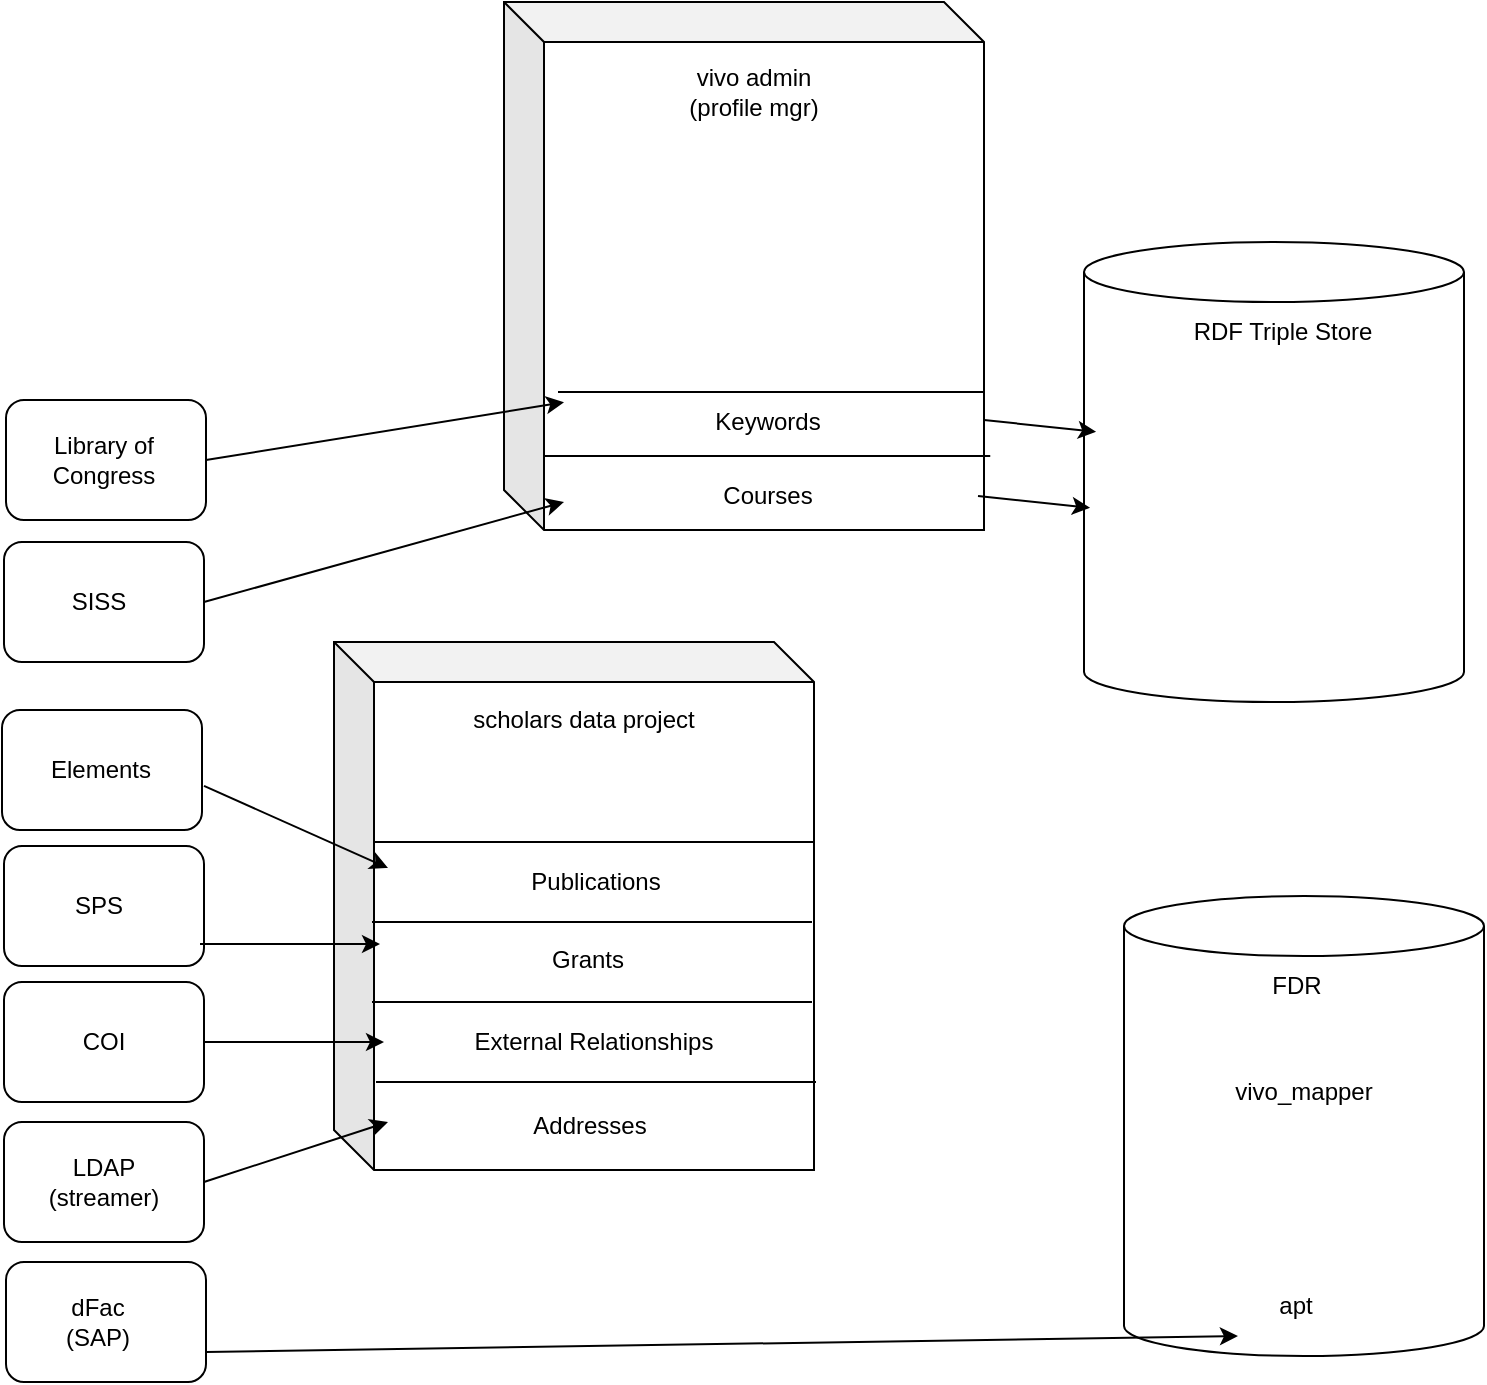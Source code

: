 <mxfile version="18.1.3" type="github">
  <diagram id="IqyoLkYpXTlPL6i7CgRo" name="Page-1">
    <mxGraphModel dx="1186" dy="729" grid="1" gridSize="10" guides="1" tooltips="1" connect="1" arrows="1" fold="1" page="1" pageScale="1" pageWidth="1200" pageHeight="1600" math="0" shadow="0">
      <root>
        <mxCell id="0" />
        <mxCell id="1" parent="0" />
        <mxCell id="lp7IjSpatS8nkD8hHzZR-25" value="" style="shape=cube;whiteSpace=wrap;html=1;boundedLbl=1;backgroundOutline=1;darkOpacity=0.05;darkOpacity2=0.1;" vertex="1" parent="1">
          <mxGeometry x="235" y="350" width="240" height="264" as="geometry" />
        </mxCell>
        <mxCell id="lp7IjSpatS8nkD8hHzZR-4" value="" style="group" vertex="1" connectable="0" parent="1">
          <mxGeometry x="71" y="660" width="100" height="60" as="geometry" />
        </mxCell>
        <mxCell id="lp7IjSpatS8nkD8hHzZR-1" value="" style="rounded=1;whiteSpace=wrap;html=1;" vertex="1" parent="lp7IjSpatS8nkD8hHzZR-4">
          <mxGeometry width="100" height="60" as="geometry" />
        </mxCell>
        <mxCell id="lp7IjSpatS8nkD8hHzZR-2" value="&lt;div&gt;dFac&lt;/div&gt;&lt;div&gt;(SAP)&lt;br&gt;&lt;/div&gt;" style="text;html=1;strokeColor=none;fillColor=none;align=center;verticalAlign=middle;whiteSpace=wrap;rounded=0;" vertex="1" parent="lp7IjSpatS8nkD8hHzZR-4">
          <mxGeometry x="21" y="17" width="50" height="25" as="geometry" />
        </mxCell>
        <mxCell id="lp7IjSpatS8nkD8hHzZR-5" value="" style="group" vertex="1" connectable="0" parent="1">
          <mxGeometry x="70" y="452" width="100" height="60" as="geometry" />
        </mxCell>
        <mxCell id="lp7IjSpatS8nkD8hHzZR-6" value="" style="rounded=1;whiteSpace=wrap;html=1;" vertex="1" parent="lp7IjSpatS8nkD8hHzZR-5">
          <mxGeometry width="100" height="60" as="geometry" />
        </mxCell>
        <mxCell id="lp7IjSpatS8nkD8hHzZR-7" value="SPS" style="text;html=1;strokeColor=none;fillColor=none;align=center;verticalAlign=middle;whiteSpace=wrap;rounded=0;" vertex="1" parent="lp7IjSpatS8nkD8hHzZR-5">
          <mxGeometry x="25" y="23" width="45" height="13" as="geometry" />
        </mxCell>
        <mxCell id="lp7IjSpatS8nkD8hHzZR-12" value="" style="group" vertex="1" connectable="0" parent="1">
          <mxGeometry x="90" y="174" width="100" height="60" as="geometry" />
        </mxCell>
        <mxCell id="lp7IjSpatS8nkD8hHzZR-13" value="" style="rounded=1;whiteSpace=wrap;html=1;" vertex="1" parent="lp7IjSpatS8nkD8hHzZR-12">
          <mxGeometry x="-21" y="210" width="100" height="60" as="geometry" />
        </mxCell>
        <mxCell id="lp7IjSpatS8nkD8hHzZR-16" value="Elements" style="text;html=1;strokeColor=none;fillColor=none;align=center;verticalAlign=middle;whiteSpace=wrap;rounded=0;" vertex="1" parent="1">
          <mxGeometry x="96" y="407" width="45" height="13" as="geometry" />
        </mxCell>
        <mxCell id="lp7IjSpatS8nkD8hHzZR-17" value="COI" style="rounded=1;whiteSpace=wrap;html=1;" vertex="1" parent="1">
          <mxGeometry x="70" y="520" width="100" height="60" as="geometry" />
        </mxCell>
        <mxCell id="lp7IjSpatS8nkD8hHzZR-18" value="&lt;div&gt;LDAP &lt;br&gt;&lt;/div&gt;&lt;div&gt;(streamer)&lt;/div&gt;" style="rounded=1;whiteSpace=wrap;html=1;" vertex="1" parent="1">
          <mxGeometry x="70" y="590" width="100" height="60" as="geometry" />
        </mxCell>
        <mxCell id="lp7IjSpatS8nkD8hHzZR-35" value="" style="group" vertex="1" connectable="0" parent="1">
          <mxGeometry x="630" y="477" width="180" height="230" as="geometry" />
        </mxCell>
        <mxCell id="lp7IjSpatS8nkD8hHzZR-21" value="" style="shape=cylinder3;whiteSpace=wrap;html=1;boundedLbl=1;backgroundOutline=1;size=15;" vertex="1" parent="lp7IjSpatS8nkD8hHzZR-35">
          <mxGeometry width="180" height="230" as="geometry" />
        </mxCell>
        <mxCell id="lp7IjSpatS8nkD8hHzZR-22" value="&lt;div&gt;FDR&lt;/div&gt;" style="text;html=1;strokeColor=none;fillColor=none;align=center;verticalAlign=middle;whiteSpace=wrap;rounded=0;" vertex="1" parent="lp7IjSpatS8nkD8hHzZR-35">
          <mxGeometry x="62.609" y="30" width="46.957" height="30" as="geometry" />
        </mxCell>
        <mxCell id="lp7IjSpatS8nkD8hHzZR-23" value="&lt;div&gt;vivo_mapper&lt;/div&gt;&lt;div&gt;&lt;br&gt;&lt;/div&gt;" style="text;html=1;strokeColor=none;fillColor=none;align=center;verticalAlign=middle;whiteSpace=wrap;rounded=0;" vertex="1" parent="lp7IjSpatS8nkD8hHzZR-35">
          <mxGeometry x="50.87" y="90" width="78.261" height="30" as="geometry" />
        </mxCell>
        <mxCell id="lp7IjSpatS8nkD8hHzZR-24" value="apt" style="text;html=1;strokeColor=none;fillColor=none;align=center;verticalAlign=middle;whiteSpace=wrap;rounded=0;" vertex="1" parent="lp7IjSpatS8nkD8hHzZR-35">
          <mxGeometry x="46.96" y="190" width="78.261" height="30" as="geometry" />
        </mxCell>
        <mxCell id="lp7IjSpatS8nkD8hHzZR-36" value="" style="group" vertex="1" connectable="0" parent="1">
          <mxGeometry x="610" y="150" width="190" height="230" as="geometry" />
        </mxCell>
        <mxCell id="lp7IjSpatS8nkD8hHzZR-37" value="" style="shape=cylinder3;whiteSpace=wrap;html=1;boundedLbl=1;backgroundOutline=1;size=15;" vertex="1" parent="lp7IjSpatS8nkD8hHzZR-36">
          <mxGeometry width="190" height="230" as="geometry" />
        </mxCell>
        <mxCell id="lp7IjSpatS8nkD8hHzZR-38" value="RDF Triple Store" style="text;html=1;strokeColor=none;fillColor=none;align=center;verticalAlign=middle;whiteSpace=wrap;rounded=0;" vertex="1" parent="lp7IjSpatS8nkD8hHzZR-36">
          <mxGeometry x="24.783" y="30" width="148.696" height="30" as="geometry" />
        </mxCell>
        <mxCell id="lp7IjSpatS8nkD8hHzZR-41" value="" style="group" vertex="1" connectable="0" parent="1">
          <mxGeometry x="254" y="374" width="222" height="196" as="geometry" />
        </mxCell>
        <mxCell id="lp7IjSpatS8nkD8hHzZR-20" value="scholars data project" style="text;html=1;strokeColor=none;fillColor=none;align=center;verticalAlign=middle;whiteSpace=wrap;rounded=0;" vertex="1" parent="lp7IjSpatS8nkD8hHzZR-41">
          <mxGeometry x="21" width="170" height="30" as="geometry" />
        </mxCell>
        <mxCell id="lp7IjSpatS8nkD8hHzZR-29" value="" style="endArrow=none;html=1;rounded=0;" edge="1" parent="lp7IjSpatS8nkD8hHzZR-41">
          <mxGeometry width="50" height="50" relative="1" as="geometry">
            <mxPoint x="1" y="76" as="sourcePoint" />
            <mxPoint x="221" y="76" as="targetPoint" />
          </mxGeometry>
        </mxCell>
        <mxCell id="lp7IjSpatS8nkD8hHzZR-30" value="" style="endArrow=none;html=1;rounded=0;" edge="1" parent="lp7IjSpatS8nkD8hHzZR-41">
          <mxGeometry width="50" height="50" relative="1" as="geometry">
            <mxPoint y="116" as="sourcePoint" />
            <mxPoint x="220" y="116" as="targetPoint" />
          </mxGeometry>
        </mxCell>
        <mxCell id="lp7IjSpatS8nkD8hHzZR-31" value="" style="endArrow=none;html=1;rounded=0;" edge="1" parent="lp7IjSpatS8nkD8hHzZR-41">
          <mxGeometry width="50" height="50" relative="1" as="geometry">
            <mxPoint y="156" as="sourcePoint" />
            <mxPoint x="220" y="156" as="targetPoint" />
          </mxGeometry>
        </mxCell>
        <mxCell id="lp7IjSpatS8nkD8hHzZR-32" value="" style="endArrow=none;html=1;rounded=0;" edge="1" parent="lp7IjSpatS8nkD8hHzZR-41">
          <mxGeometry width="50" height="50" relative="1" as="geometry">
            <mxPoint x="2" y="196" as="sourcePoint" />
            <mxPoint x="222" y="196" as="targetPoint" />
          </mxGeometry>
        </mxCell>
        <mxCell id="lp7IjSpatS8nkD8hHzZR-42" value="" style="shape=cube;whiteSpace=wrap;html=1;boundedLbl=1;backgroundOutline=1;darkOpacity=0.05;darkOpacity2=0.1;" vertex="1" parent="1">
          <mxGeometry x="320" y="30" width="240" height="264" as="geometry" />
        </mxCell>
        <mxCell id="lp7IjSpatS8nkD8hHzZR-43" value="&lt;div&gt;vivo admin &lt;br&gt;&lt;/div&gt;&lt;div&gt;(profile mgr)&lt;br&gt;&lt;/div&gt;" style="text;html=1;strokeColor=none;fillColor=none;align=center;verticalAlign=middle;whiteSpace=wrap;rounded=0;" vertex="1" parent="1">
          <mxGeometry x="360" y="60" width="170" height="30" as="geometry" />
        </mxCell>
        <mxCell id="lp7IjSpatS8nkD8hHzZR-44" value="" style="group" vertex="1" connectable="0" parent="1">
          <mxGeometry x="70" y="300" width="100" height="60" as="geometry" />
        </mxCell>
        <mxCell id="lp7IjSpatS8nkD8hHzZR-45" value="" style="rounded=1;whiteSpace=wrap;html=1;" vertex="1" parent="lp7IjSpatS8nkD8hHzZR-44">
          <mxGeometry width="100" height="60" as="geometry" />
        </mxCell>
        <mxCell id="lp7IjSpatS8nkD8hHzZR-46" value="SISS" style="text;html=1;strokeColor=none;fillColor=none;align=center;verticalAlign=middle;whiteSpace=wrap;rounded=0;" vertex="1" parent="lp7IjSpatS8nkD8hHzZR-44">
          <mxGeometry x="25" y="23" width="45" height="13" as="geometry" />
        </mxCell>
        <mxCell id="lp7IjSpatS8nkD8hHzZR-47" value="" style="rounded=1;whiteSpace=wrap;html=1;" vertex="1" parent="1">
          <mxGeometry x="71" y="229" width="100" height="60" as="geometry" />
        </mxCell>
        <mxCell id="lp7IjSpatS8nkD8hHzZR-48" value="Library of Congress" style="text;html=1;strokeColor=none;fillColor=none;align=center;verticalAlign=middle;whiteSpace=wrap;rounded=0;" vertex="1" parent="1">
          <mxGeometry x="90" y="244" width="60" height="30" as="geometry" />
        </mxCell>
        <mxCell id="lp7IjSpatS8nkD8hHzZR-49" value="" style="endArrow=classic;html=1;rounded=0;exitX=1;exitY=0.5;exitDx=0;exitDy=0;entryX=0.125;entryY=0.758;entryDx=0;entryDy=0;entryPerimeter=0;" edge="1" parent="1" source="lp7IjSpatS8nkD8hHzZR-47" target="lp7IjSpatS8nkD8hHzZR-42">
          <mxGeometry width="50" height="50" relative="1" as="geometry">
            <mxPoint x="360" y="410" as="sourcePoint" />
            <mxPoint x="410" y="360" as="targetPoint" />
          </mxGeometry>
        </mxCell>
        <mxCell id="lp7IjSpatS8nkD8hHzZR-50" value="" style="endArrow=classic;html=1;rounded=0;exitX=1;exitY=0.5;exitDx=0;exitDy=0;entryX=0.125;entryY=0.947;entryDx=0;entryDy=0;entryPerimeter=0;" edge="1" parent="1" source="lp7IjSpatS8nkD8hHzZR-45" target="lp7IjSpatS8nkD8hHzZR-42">
          <mxGeometry width="50" height="50" relative="1" as="geometry">
            <mxPoint x="181" y="269" as="sourcePoint" />
            <mxPoint x="330" y="215.271" as="targetPoint" />
          </mxGeometry>
        </mxCell>
        <mxCell id="lp7IjSpatS8nkD8hHzZR-53" value="" style="endArrow=classic;html=1;rounded=0;exitX=1;exitY=0.75;exitDx=0;exitDy=0;entryX=0.128;entryY=1;entryDx=0;entryDy=0;entryPerimeter=0;" edge="1" parent="1" source="lp7IjSpatS8nkD8hHzZR-1" target="lp7IjSpatS8nkD8hHzZR-24">
          <mxGeometry width="50" height="50" relative="1" as="geometry">
            <mxPoint x="360" y="440" as="sourcePoint" />
            <mxPoint x="410" y="390" as="targetPoint" />
          </mxGeometry>
        </mxCell>
        <mxCell id="lp7IjSpatS8nkD8hHzZR-54" value="" style="endArrow=classic;html=1;rounded=0;exitX=1;exitY=0.5;exitDx=0;exitDy=0;" edge="1" parent="1" source="lp7IjSpatS8nkD8hHzZR-17">
          <mxGeometry width="50" height="50" relative="1" as="geometry">
            <mxPoint x="360" y="440" as="sourcePoint" />
            <mxPoint x="260" y="550" as="targetPoint" />
          </mxGeometry>
        </mxCell>
        <mxCell id="lp7IjSpatS8nkD8hHzZR-55" value="External Relationships" style="text;html=1;strokeColor=none;fillColor=none;align=center;verticalAlign=middle;whiteSpace=wrap;rounded=0;" vertex="1" parent="1">
          <mxGeometry x="260" y="535" width="210" height="30" as="geometry" />
        </mxCell>
        <mxCell id="lp7IjSpatS8nkD8hHzZR-56" value="Grants" style="text;html=1;strokeColor=none;fillColor=none;align=center;verticalAlign=middle;whiteSpace=wrap;rounded=0;" vertex="1" parent="1">
          <mxGeometry x="257" y="494" width="210" height="30" as="geometry" />
        </mxCell>
        <mxCell id="lp7IjSpatS8nkD8hHzZR-57" value="" style="endArrow=classic;html=1;rounded=0;exitX=1;exitY=0.5;exitDx=0;exitDy=0;" edge="1" parent="1">
          <mxGeometry width="50" height="50" relative="1" as="geometry">
            <mxPoint x="168" y="501" as="sourcePoint" />
            <mxPoint x="258" y="501" as="targetPoint" />
          </mxGeometry>
        </mxCell>
        <mxCell id="lp7IjSpatS8nkD8hHzZR-58" value="&lt;div&gt;Publications&lt;/div&gt;" style="text;html=1;strokeColor=none;fillColor=none;align=center;verticalAlign=middle;whiteSpace=wrap;rounded=0;" vertex="1" parent="1">
          <mxGeometry x="261" y="455" width="210" height="30" as="geometry" />
        </mxCell>
        <mxCell id="lp7IjSpatS8nkD8hHzZR-59" value="" style="endArrow=classic;html=1;rounded=0;exitX=1.01;exitY=0.633;exitDx=0;exitDy=0;exitPerimeter=0;" edge="1" parent="1" source="lp7IjSpatS8nkD8hHzZR-13">
          <mxGeometry width="50" height="50" relative="1" as="geometry">
            <mxPoint x="172" y="463" as="sourcePoint" />
            <mxPoint x="262" y="463" as="targetPoint" />
          </mxGeometry>
        </mxCell>
        <mxCell id="lp7IjSpatS8nkD8hHzZR-60" value="Addresses" style="text;html=1;strokeColor=none;fillColor=none;align=center;verticalAlign=middle;whiteSpace=wrap;rounded=0;" vertex="1" parent="1">
          <mxGeometry x="258" y="577" width="210" height="30" as="geometry" />
        </mxCell>
        <mxCell id="lp7IjSpatS8nkD8hHzZR-61" value="" style="endArrow=classic;html=1;rounded=0;exitX=1;exitY=0.5;exitDx=0;exitDy=0;" edge="1" parent="1" source="lp7IjSpatS8nkD8hHzZR-18">
          <mxGeometry width="50" height="50" relative="1" as="geometry">
            <mxPoint x="172" y="590" as="sourcePoint" />
            <mxPoint x="262" y="590" as="targetPoint" />
          </mxGeometry>
        </mxCell>
        <mxCell id="lp7IjSpatS8nkD8hHzZR-62" value="" style="endArrow=none;html=1;rounded=0;entryX=1.013;entryY=0.86;entryDx=0;entryDy=0;entryPerimeter=0;exitX=0.083;exitY=0.86;exitDx=0;exitDy=0;exitPerimeter=0;" edge="1" parent="1" source="lp7IjSpatS8nkD8hHzZR-42" target="lp7IjSpatS8nkD8hHzZR-42">
          <mxGeometry width="50" height="50" relative="1" as="geometry">
            <mxPoint x="310" y="320" as="sourcePoint" />
            <mxPoint x="410" y="390" as="targetPoint" />
          </mxGeometry>
        </mxCell>
        <mxCell id="lp7IjSpatS8nkD8hHzZR-63" value="&lt;div&gt;Courses&lt;/div&gt;" style="text;html=1;strokeColor=none;fillColor=none;align=center;verticalAlign=middle;whiteSpace=wrap;rounded=0;" vertex="1" parent="1">
          <mxGeometry x="347" y="262" width="210" height="30" as="geometry" />
        </mxCell>
        <mxCell id="lp7IjSpatS8nkD8hHzZR-64" value="&lt;div&gt;Keywords&lt;/div&gt;" style="text;html=1;strokeColor=none;fillColor=none;align=center;verticalAlign=middle;whiteSpace=wrap;rounded=0;" vertex="1" parent="1">
          <mxGeometry x="347" y="225" width="210" height="30" as="geometry" />
        </mxCell>
        <mxCell id="lp7IjSpatS8nkD8hHzZR-65" value="" style="endArrow=none;html=1;rounded=0;exitX=0;exitY=0;exitDx=0;exitDy=0;" edge="1" parent="1" source="lp7IjSpatS8nkD8hHzZR-64">
          <mxGeometry width="50" height="50" relative="1" as="geometry">
            <mxPoint x="360" y="440" as="sourcePoint" />
            <mxPoint x="560" y="225" as="targetPoint" />
          </mxGeometry>
        </mxCell>
        <mxCell id="lp7IjSpatS8nkD8hHzZR-67" value="" style="endArrow=classic;html=1;rounded=0;exitX=1;exitY=0.5;exitDx=0;exitDy=0;entryX=0.016;entryY=0.578;entryDx=0;entryDy=0;entryPerimeter=0;" edge="1" parent="1" source="lp7IjSpatS8nkD8hHzZR-63" target="lp7IjSpatS8nkD8hHzZR-37">
          <mxGeometry width="50" height="50" relative="1" as="geometry">
            <mxPoint x="360" y="440" as="sourcePoint" />
            <mxPoint x="410" y="390" as="targetPoint" />
          </mxGeometry>
        </mxCell>
        <mxCell id="lp7IjSpatS8nkD8hHzZR-68" value="" style="endArrow=classic;html=1;rounded=0;exitX=1;exitY=0.5;exitDx=0;exitDy=0;entryX=0.016;entryY=0.578;entryDx=0;entryDy=0;entryPerimeter=0;" edge="1" parent="1">
          <mxGeometry width="50" height="50" relative="1" as="geometry">
            <mxPoint x="560" y="239" as="sourcePoint" />
            <mxPoint x="616.04" y="244.94" as="targetPoint" />
          </mxGeometry>
        </mxCell>
      </root>
    </mxGraphModel>
  </diagram>
</mxfile>
